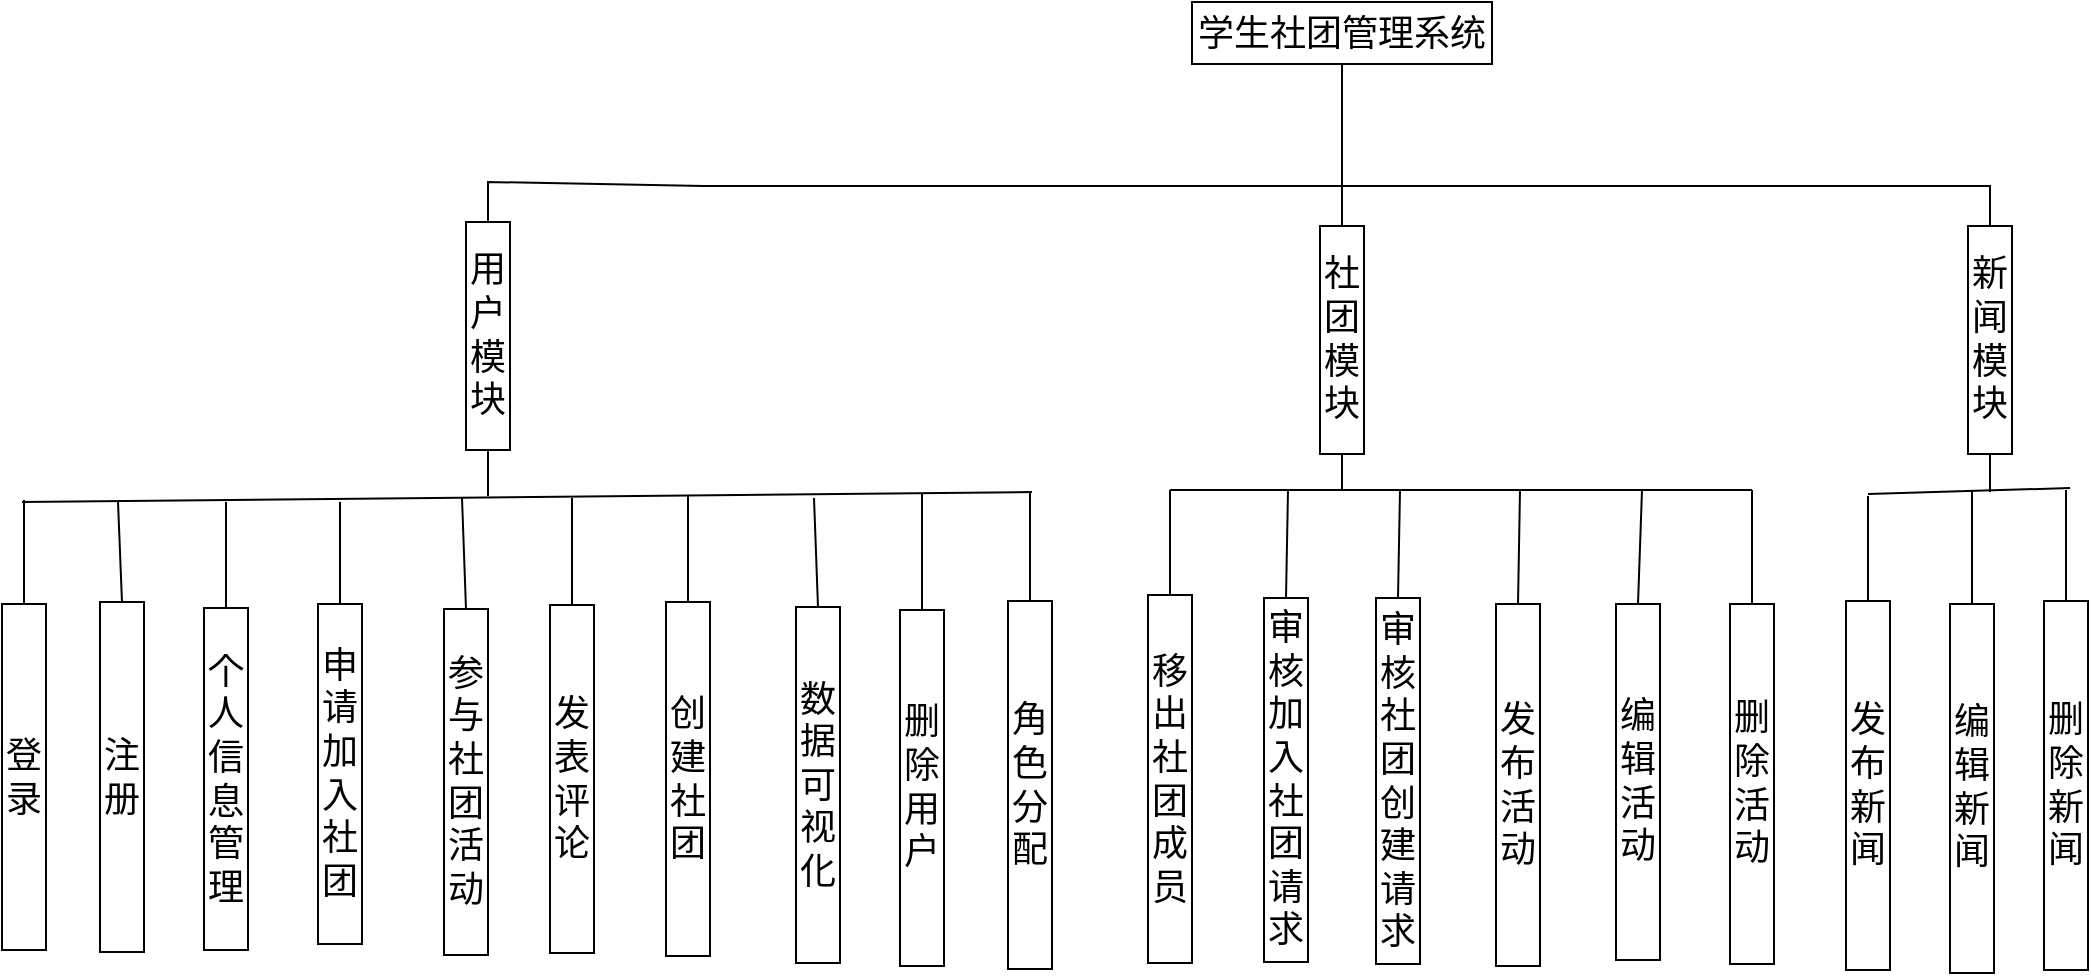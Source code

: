 <mxfile version="21.3.7" type="github">
  <diagram id="prtHgNgQTEPvFCAcTncT" name="Page-1">
    <mxGraphModel dx="1834" dy="-762" grid="0" gridSize="10" guides="1" tooltips="1" connect="1" arrows="1" fold="1" page="0" pageScale="1" pageWidth="827" pageHeight="1169" math="0" shadow="0">
      <root>
        <mxCell id="0" />
        <mxCell id="1" parent="0" />
        <mxCell id="JLOfAjcvKryGRp9el4-2-26" value="&lt;font style=&quot;font-size: 18px;&quot;&gt;学生社团管理系统&lt;/font&gt;" style="rounded=0;whiteSpace=wrap;html=1;" parent="1" vertex="1">
          <mxGeometry x="20" y="1261" width="150" height="31" as="geometry" />
        </mxCell>
        <mxCell id="JLOfAjcvKryGRp9el4-2-27" value="" style="endArrow=none;html=1;rounded=0;entryX=0.5;entryY=1;entryDx=0;entryDy=0;exitX=0.5;exitY=0;exitDx=0;exitDy=0;" parent="1" source="JLOfAjcvKryGRp9el4-2-30" target="JLOfAjcvKryGRp9el4-2-26" edge="1">
          <mxGeometry width="50" height="50" relative="1" as="geometry">
            <mxPoint x="80" y="1348" as="sourcePoint" />
            <mxPoint x="78" y="1292" as="targetPoint" />
          </mxGeometry>
        </mxCell>
        <mxCell id="JLOfAjcvKryGRp9el4-2-28" value="" style="endArrow=none;html=1;rounded=0;exitX=0.5;exitY=0;exitDx=0;exitDy=0;entryX=0.5;entryY=0;entryDx=0;entryDy=0;" parent="1" source="JLOfAjcvKryGRp9el4-2-29" target="JLOfAjcvKryGRp9el4-2-31" edge="1">
          <mxGeometry width="50" height="50" relative="1" as="geometry">
            <mxPoint x="-228" y="1348" as="sourcePoint" />
            <mxPoint x="418" y="1346" as="targetPoint" />
            <Array as="points">
              <mxPoint x="-332" y="1351" />
              <mxPoint x="-224" y="1353" />
              <mxPoint x="419" y="1353" />
            </Array>
          </mxGeometry>
        </mxCell>
        <mxCell id="JLOfAjcvKryGRp9el4-2-29" value="&lt;font style=&quot;font-size: 18px;&quot;&gt;用户模块&lt;/font&gt;" style="rounded=0;whiteSpace=wrap;html=1;" parent="1" vertex="1">
          <mxGeometry x="-343" y="1371" width="22" height="114" as="geometry" />
        </mxCell>
        <mxCell id="JLOfAjcvKryGRp9el4-2-30" value="&lt;font style=&quot;font-size: 18px;&quot;&gt;社团模块&lt;/font&gt;" style="rounded=0;whiteSpace=wrap;html=1;" parent="1" vertex="1">
          <mxGeometry x="84" y="1373" width="22" height="114" as="geometry" />
        </mxCell>
        <mxCell id="JLOfAjcvKryGRp9el4-2-31" value="&lt;font style=&quot;font-size: 18px;&quot;&gt;新闻模块&lt;/font&gt;" style="rounded=0;whiteSpace=wrap;html=1;" parent="1" vertex="1">
          <mxGeometry x="408" y="1373" width="22" height="114" as="geometry" />
        </mxCell>
        <mxCell id="JLOfAjcvKryGRp9el4-2-32" value="&lt;font style=&quot;font-size: 18px;&quot;&gt;登录&lt;/font&gt;" style="rounded=0;whiteSpace=wrap;html=1;" parent="1" vertex="1">
          <mxGeometry x="-575" y="1562" width="22" height="173" as="geometry" />
        </mxCell>
        <mxCell id="JLOfAjcvKryGRp9el4-2-33" value="&lt;font style=&quot;font-size: 18px;&quot;&gt;注册&lt;/font&gt;" style="rounded=0;whiteSpace=wrap;html=1;" parent="1" vertex="1">
          <mxGeometry x="-526" y="1561" width="22" height="175" as="geometry" />
        </mxCell>
        <mxCell id="JLOfAjcvKryGRp9el4-2-34" value="&lt;font style=&quot;font-size: 18px;&quot;&gt;个人信息管理&lt;/font&gt;" style="rounded=0;whiteSpace=wrap;html=1;" parent="1" vertex="1">
          <mxGeometry x="-474" y="1564" width="22" height="171" as="geometry" />
        </mxCell>
        <mxCell id="JLOfAjcvKryGRp9el4-2-35" value="&lt;font style=&quot;font-size: 18px;&quot;&gt;申请加入社团&lt;/font&gt;" style="rounded=0;whiteSpace=wrap;html=1;" parent="1" vertex="1">
          <mxGeometry x="-417" y="1562" width="22" height="170" as="geometry" />
        </mxCell>
        <mxCell id="JLOfAjcvKryGRp9el4-2-36" value="&lt;font style=&quot;font-size: 18px;&quot;&gt;参与社团活动&lt;/font&gt;" style="rounded=0;whiteSpace=wrap;html=1;" parent="1" vertex="1">
          <mxGeometry x="-354" y="1564.5" width="22" height="173" as="geometry" />
        </mxCell>
        <mxCell id="JLOfAjcvKryGRp9el4-2-37" value="&lt;font style=&quot;font-size: 18px;&quot;&gt;发表评论&lt;/font&gt;" style="rounded=0;whiteSpace=wrap;html=1;" parent="1" vertex="1">
          <mxGeometry x="-301" y="1562.5" width="22" height="174" as="geometry" />
        </mxCell>
        <mxCell id="JLOfAjcvKryGRp9el4-2-38" value="&lt;font style=&quot;font-size: 18px;&quot;&gt;创建社团&lt;/font&gt;" style="rounded=0;whiteSpace=wrap;html=1;" parent="1" vertex="1">
          <mxGeometry x="-243" y="1561" width="22" height="177" as="geometry" />
        </mxCell>
        <mxCell id="JLOfAjcvKryGRp9el4-2-39" value="&lt;font style=&quot;font-size: 18px;&quot;&gt;数据可视化&lt;/font&gt;" style="rounded=0;whiteSpace=wrap;html=1;" parent="1" vertex="1">
          <mxGeometry x="-178" y="1563.5" width="22" height="178" as="geometry" />
        </mxCell>
        <mxCell id="JLOfAjcvKryGRp9el4-2-40" value="&lt;font style=&quot;font-size: 18px;&quot;&gt;删除用户&lt;/font&gt;" style="rounded=0;whiteSpace=wrap;html=1;" parent="1" vertex="1">
          <mxGeometry x="-126" y="1565" width="22" height="178" as="geometry" />
        </mxCell>
        <mxCell id="JLOfAjcvKryGRp9el4-2-41" value="&lt;font style=&quot;font-size: 18px;&quot;&gt;角色分配&lt;/font&gt;" style="rounded=0;whiteSpace=wrap;html=1;" parent="1" vertex="1">
          <mxGeometry x="-72" y="1560.5" width="22" height="184" as="geometry" />
        </mxCell>
        <mxCell id="JLOfAjcvKryGRp9el4-2-43" value="&lt;font style=&quot;font-size: 18px;&quot;&gt;移出社团成员&lt;/font&gt;" style="rounded=0;whiteSpace=wrap;html=1;" parent="1" vertex="1">
          <mxGeometry x="-2" y="1557.5" width="22" height="184" as="geometry" />
        </mxCell>
        <mxCell id="JLOfAjcvKryGRp9el4-2-44" value="&lt;font style=&quot;font-size: 18px;&quot;&gt;审核加入社团请求&lt;/font&gt;" style="rounded=0;whiteSpace=wrap;html=1;" parent="1" vertex="1">
          <mxGeometry x="56" y="1559" width="22" height="182" as="geometry" />
        </mxCell>
        <mxCell id="JLOfAjcvKryGRp9el4-2-45" value="&lt;font style=&quot;font-size: 18px;&quot;&gt;审核社团创建请求&lt;/font&gt;" style="rounded=0;whiteSpace=wrap;html=1;" parent="1" vertex="1">
          <mxGeometry x="112" y="1559" width="22" height="183" as="geometry" />
        </mxCell>
        <mxCell id="JLOfAjcvKryGRp9el4-2-46" value="&lt;font style=&quot;font-size: 18px;&quot;&gt;发布活动&lt;/font&gt;" style="rounded=0;whiteSpace=wrap;html=1;" parent="1" vertex="1">
          <mxGeometry x="172" y="1562" width="22" height="181" as="geometry" />
        </mxCell>
        <mxCell id="JLOfAjcvKryGRp9el4-2-47" value="&lt;font style=&quot;font-size: 18px;&quot;&gt;编辑活动&lt;/font&gt;" style="rounded=0;whiteSpace=wrap;html=1;" parent="1" vertex="1">
          <mxGeometry x="232" y="1562" width="22" height="178" as="geometry" />
        </mxCell>
        <mxCell id="JLOfAjcvKryGRp9el4-2-48" value="&lt;font style=&quot;font-size: 18px;&quot;&gt;删除活动&lt;/font&gt;" style="rounded=0;whiteSpace=wrap;html=1;" parent="1" vertex="1">
          <mxGeometry x="289" y="1562" width="22" height="180" as="geometry" />
        </mxCell>
        <mxCell id="JLOfAjcvKryGRp9el4-2-49" value="&lt;font style=&quot;font-size: 18px;&quot;&gt;发布新闻&lt;/font&gt;" style="rounded=0;whiteSpace=wrap;html=1;" parent="1" vertex="1">
          <mxGeometry x="347" y="1560.5" width="22" height="184.5" as="geometry" />
        </mxCell>
        <mxCell id="JLOfAjcvKryGRp9el4-2-50" value="&lt;font style=&quot;font-size: 18px;&quot;&gt;编辑新闻&lt;/font&gt;" style="rounded=0;whiteSpace=wrap;html=1;" parent="1" vertex="1">
          <mxGeometry x="399" y="1562" width="22" height="184.5" as="geometry" />
        </mxCell>
        <mxCell id="JLOfAjcvKryGRp9el4-2-51" value="&lt;font style=&quot;font-size: 18px;&quot;&gt;删除新闻&lt;/font&gt;" style="rounded=0;whiteSpace=wrap;html=1;" parent="1" vertex="1">
          <mxGeometry x="446" y="1560.5" width="22" height="184.5" as="geometry" />
        </mxCell>
        <mxCell id="JLOfAjcvKryGRp9el4-2-53" value="" style="endArrow=none;html=1;rounded=0;" parent="1" edge="1">
          <mxGeometry width="50" height="50" relative="1" as="geometry">
            <mxPoint x="-565" y="1511" as="sourcePoint" />
            <mxPoint x="-60" y="1506" as="targetPoint" />
          </mxGeometry>
        </mxCell>
        <mxCell id="JLOfAjcvKryGRp9el4-2-54" value="" style="endArrow=none;html=1;rounded=0;exitX=0.5;exitY=1;exitDx=0;exitDy=0;" parent="1" source="JLOfAjcvKryGRp9el4-2-29" edge="1">
          <mxGeometry width="50" height="50" relative="1" as="geometry">
            <mxPoint x="-444" y="1485" as="sourcePoint" />
            <mxPoint x="-332" y="1508" as="targetPoint" />
          </mxGeometry>
        </mxCell>
        <mxCell id="JLOfAjcvKryGRp9el4-2-56" value="" style="endArrow=none;html=1;rounded=0;exitX=0.5;exitY=0;exitDx=0;exitDy=0;" parent="1" source="JLOfAjcvKryGRp9el4-2-32" edge="1">
          <mxGeometry width="50" height="50" relative="1" as="geometry">
            <mxPoint x="-660" y="1541" as="sourcePoint" />
            <mxPoint x="-564" y="1510" as="targetPoint" />
          </mxGeometry>
        </mxCell>
        <mxCell id="JLOfAjcvKryGRp9el4-2-57" value="" style="endArrow=none;html=1;rounded=0;exitX=0.5;exitY=0;exitDx=0;exitDy=0;" parent="1" source="JLOfAjcvKryGRp9el4-2-33" edge="1">
          <mxGeometry width="50" height="50" relative="1" as="geometry">
            <mxPoint x="-547" y="1560" as="sourcePoint" />
            <mxPoint x="-517" y="1511" as="targetPoint" />
          </mxGeometry>
        </mxCell>
        <mxCell id="JLOfAjcvKryGRp9el4-2-58" value="" style="endArrow=none;html=1;rounded=0;exitX=0.5;exitY=0;exitDx=0;exitDy=0;" parent="1" source="JLOfAjcvKryGRp9el4-2-34" edge="1">
          <mxGeometry width="50" height="50" relative="1" as="geometry">
            <mxPoint x="-661" y="1466" as="sourcePoint" />
            <mxPoint x="-463" y="1511" as="targetPoint" />
          </mxGeometry>
        </mxCell>
        <mxCell id="JLOfAjcvKryGRp9el4-2-59" value="" style="endArrow=none;html=1;rounded=0;exitX=0.5;exitY=0;exitDx=0;exitDy=0;" parent="1" source="JLOfAjcvKryGRp9el4-2-35" edge="1">
          <mxGeometry width="50" height="50" relative="1" as="geometry">
            <mxPoint x="-321" y="1453" as="sourcePoint" />
            <mxPoint x="-406" y="1511" as="targetPoint" />
          </mxGeometry>
        </mxCell>
        <mxCell id="JLOfAjcvKryGRp9el4-2-60" value="" style="endArrow=none;html=1;rounded=0;exitX=0.5;exitY=0;exitDx=0;exitDy=0;" parent="1" source="JLOfAjcvKryGRp9el4-2-36" edge="1">
          <mxGeometry width="50" height="50" relative="1" as="geometry">
            <mxPoint x="-277" y="1445" as="sourcePoint" />
            <mxPoint x="-345" y="1509" as="targetPoint" />
          </mxGeometry>
        </mxCell>
        <mxCell id="JLOfAjcvKryGRp9el4-2-61" value="" style="endArrow=none;html=1;rounded=0;exitX=0.5;exitY=0;exitDx=0;exitDy=0;" parent="1" source="JLOfAjcvKryGRp9el4-2-37" edge="1">
          <mxGeometry width="50" height="50" relative="1" as="geometry">
            <mxPoint x="-283" y="1462" as="sourcePoint" />
            <mxPoint x="-290" y="1509" as="targetPoint" />
          </mxGeometry>
        </mxCell>
        <mxCell id="JLOfAjcvKryGRp9el4-2-62" value="" style="endArrow=none;html=1;rounded=0;exitX=0.5;exitY=0;exitDx=0;exitDy=0;" parent="1" source="JLOfAjcvKryGRp9el4-2-38" edge="1">
          <mxGeometry width="50" height="50" relative="1" as="geometry">
            <mxPoint x="-224" y="1462" as="sourcePoint" />
            <mxPoint x="-232" y="1508" as="targetPoint" />
          </mxGeometry>
        </mxCell>
        <mxCell id="JLOfAjcvKryGRp9el4-2-63" value="" style="endArrow=none;html=1;rounded=0;exitX=0.5;exitY=0;exitDx=0;exitDy=0;" parent="1" source="JLOfAjcvKryGRp9el4-2-39" edge="1">
          <mxGeometry width="50" height="50" relative="1" as="geometry">
            <mxPoint x="-190" y="1471" as="sourcePoint" />
            <mxPoint x="-169" y="1509" as="targetPoint" />
          </mxGeometry>
        </mxCell>
        <mxCell id="JLOfAjcvKryGRp9el4-2-64" value="" style="endArrow=none;html=1;rounded=0;exitX=0.5;exitY=0;exitDx=0;exitDy=0;" parent="1" source="JLOfAjcvKryGRp9el4-2-40" edge="1">
          <mxGeometry width="50" height="50" relative="1" as="geometry">
            <mxPoint x="-137" y="1466" as="sourcePoint" />
            <mxPoint x="-115" y="1507" as="targetPoint" />
          </mxGeometry>
        </mxCell>
        <mxCell id="JLOfAjcvKryGRp9el4-2-65" value="" style="endArrow=none;html=1;rounded=0;exitX=0.5;exitY=0;exitDx=0;exitDy=0;" parent="1" source="JLOfAjcvKryGRp9el4-2-41" edge="1">
          <mxGeometry width="50" height="50" relative="1" as="geometry">
            <mxPoint x="-140" y="1432" as="sourcePoint" />
            <mxPoint x="-61" y="1506" as="targetPoint" />
          </mxGeometry>
        </mxCell>
        <mxCell id="JLOfAjcvKryGRp9el4-2-67" value="" style="endArrow=none;html=1;rounded=0;exitX=0.5;exitY=1;exitDx=0;exitDy=0;" parent="1" source="JLOfAjcvKryGRp9el4-2-30" edge="1">
          <mxGeometry width="50" height="50" relative="1" as="geometry">
            <mxPoint x="122" y="1530" as="sourcePoint" />
            <mxPoint x="95" y="1505" as="targetPoint" />
          </mxGeometry>
        </mxCell>
        <mxCell id="JLOfAjcvKryGRp9el4-2-68" value="" style="endArrow=none;html=1;rounded=0;" parent="1" edge="1">
          <mxGeometry width="50" height="50" relative="1" as="geometry">
            <mxPoint x="9" y="1505" as="sourcePoint" />
            <mxPoint x="300" y="1505" as="targetPoint" />
          </mxGeometry>
        </mxCell>
        <mxCell id="JLOfAjcvKryGRp9el4-2-69" value="" style="endArrow=none;html=1;rounded=0;exitX=0.5;exitY=0;exitDx=0;exitDy=0;" parent="1" source="JLOfAjcvKryGRp9el4-2-43" edge="1">
          <mxGeometry width="50" height="50" relative="1" as="geometry">
            <mxPoint x="88" y="1458" as="sourcePoint" />
            <mxPoint x="9" y="1505" as="targetPoint" />
          </mxGeometry>
        </mxCell>
        <mxCell id="JLOfAjcvKryGRp9el4-2-70" value="" style="endArrow=none;html=1;rounded=0;exitX=0.5;exitY=0;exitDx=0;exitDy=0;" parent="1" source="JLOfAjcvKryGRp9el4-2-44" edge="1">
          <mxGeometry width="50" height="50" relative="1" as="geometry">
            <mxPoint x="97" y="1478" as="sourcePoint" />
            <mxPoint x="68" y="1505" as="targetPoint" />
          </mxGeometry>
        </mxCell>
        <mxCell id="JLOfAjcvKryGRp9el4-2-71" value="" style="endArrow=none;html=1;rounded=0;exitX=0.5;exitY=0;exitDx=0;exitDy=0;" parent="1" source="JLOfAjcvKryGRp9el4-2-45" edge="1">
          <mxGeometry width="50" height="50" relative="1" as="geometry">
            <mxPoint x="113" y="1450" as="sourcePoint" />
            <mxPoint x="124" y="1505" as="targetPoint" />
          </mxGeometry>
        </mxCell>
        <mxCell id="JLOfAjcvKryGRp9el4-2-72" value="" style="endArrow=none;html=1;rounded=0;exitX=0.5;exitY=0;exitDx=0;exitDy=0;" parent="1" source="JLOfAjcvKryGRp9el4-2-46" edge="1">
          <mxGeometry width="50" height="50" relative="1" as="geometry">
            <mxPoint x="215" y="1463" as="sourcePoint" />
            <mxPoint x="184" y="1505" as="targetPoint" />
          </mxGeometry>
        </mxCell>
        <mxCell id="JLOfAjcvKryGRp9el4-2-73" value="" style="endArrow=none;html=1;rounded=0;exitX=0.5;exitY=0;exitDx=0;exitDy=0;" parent="1" source="JLOfAjcvKryGRp9el4-2-47" edge="1">
          <mxGeometry width="50" height="50" relative="1" as="geometry">
            <mxPoint x="216" y="1466" as="sourcePoint" />
            <mxPoint x="245" y="1505" as="targetPoint" />
          </mxGeometry>
        </mxCell>
        <mxCell id="JLOfAjcvKryGRp9el4-2-74" value="" style="endArrow=none;html=1;rounded=0;exitX=0.5;exitY=0;exitDx=0;exitDy=0;" parent="1" source="JLOfAjcvKryGRp9el4-2-48" edge="1">
          <mxGeometry width="50" height="50" relative="1" as="geometry">
            <mxPoint x="298" y="1560" as="sourcePoint" />
            <mxPoint x="300" y="1505" as="targetPoint" />
          </mxGeometry>
        </mxCell>
        <mxCell id="JLOfAjcvKryGRp9el4-2-75" value="" style="endArrow=none;html=1;rounded=0;exitX=0.5;exitY=1;exitDx=0;exitDy=0;" parent="1" source="JLOfAjcvKryGRp9el4-2-31" edge="1">
          <mxGeometry width="50" height="50" relative="1" as="geometry">
            <mxPoint x="565" y="1456" as="sourcePoint" />
            <mxPoint x="419" y="1506" as="targetPoint" />
          </mxGeometry>
        </mxCell>
        <mxCell id="JLOfAjcvKryGRp9el4-2-76" value="" style="endArrow=none;html=1;rounded=0;" parent="1" edge="1">
          <mxGeometry width="50" height="50" relative="1" as="geometry">
            <mxPoint x="358" y="1507" as="sourcePoint" />
            <mxPoint x="459" y="1504" as="targetPoint" />
          </mxGeometry>
        </mxCell>
        <mxCell id="JLOfAjcvKryGRp9el4-2-77" value="" style="endArrow=none;html=1;rounded=0;entryX=0.5;entryY=0;entryDx=0;entryDy=0;" parent="1" target="JLOfAjcvKryGRp9el4-2-49" edge="1">
          <mxGeometry width="50" height="50" relative="1" as="geometry">
            <mxPoint x="358" y="1508" as="sourcePoint" />
            <mxPoint x="322" y="1694" as="targetPoint" />
          </mxGeometry>
        </mxCell>
        <mxCell id="JLOfAjcvKryGRp9el4-2-78" value="" style="endArrow=none;html=1;rounded=0;exitX=0.5;exitY=0;exitDx=0;exitDy=0;" parent="1" source="JLOfAjcvKryGRp9el4-2-50" edge="1">
          <mxGeometry width="50" height="50" relative="1" as="geometry">
            <mxPoint x="559" y="1436" as="sourcePoint" />
            <mxPoint x="410" y="1505" as="targetPoint" />
          </mxGeometry>
        </mxCell>
        <mxCell id="JLOfAjcvKryGRp9el4-2-79" value="" style="endArrow=none;html=1;rounded=0;exitX=0.5;exitY=0;exitDx=0;exitDy=0;" parent="1" source="JLOfAjcvKryGRp9el4-2-51" edge="1">
          <mxGeometry width="50" height="50" relative="1" as="geometry">
            <mxPoint x="614" y="1511" as="sourcePoint" />
            <mxPoint x="457" y="1505" as="targetPoint" />
          </mxGeometry>
        </mxCell>
      </root>
    </mxGraphModel>
  </diagram>
</mxfile>
